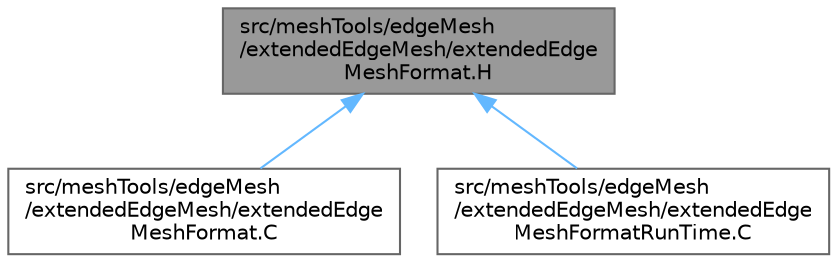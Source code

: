 digraph "src/meshTools/edgeMesh/extendedEdgeMesh/extendedEdgeMeshFormat.H"
{
 // LATEX_PDF_SIZE
  bgcolor="transparent";
  edge [fontname=Helvetica,fontsize=10,labelfontname=Helvetica,labelfontsize=10];
  node [fontname=Helvetica,fontsize=10,shape=box,height=0.2,width=0.4];
  Node1 [id="Node000001",label="src/meshTools/edgeMesh\l/extendedEdgeMesh/extendedEdge\lMeshFormat.H",height=0.2,width=0.4,color="gray40", fillcolor="grey60", style="filled", fontcolor="black",tooltip=" "];
  Node1 -> Node2 [id="edge1_Node000001_Node000002",dir="back",color="steelblue1",style="solid",tooltip=" "];
  Node2 [id="Node000002",label="src/meshTools/edgeMesh\l/extendedEdgeMesh/extendedEdge\lMeshFormat.C",height=0.2,width=0.4,color="grey40", fillcolor="white", style="filled",URL="$extendedEdgeMeshFormat_8C.html",tooltip=" "];
  Node1 -> Node3 [id="edge2_Node000001_Node000003",dir="back",color="steelblue1",style="solid",tooltip=" "];
  Node3 [id="Node000003",label="src/meshTools/edgeMesh\l/extendedEdgeMesh/extendedEdge\lMeshFormatRunTime.C",height=0.2,width=0.4,color="grey40", fillcolor="white", style="filled",URL="$extendedEdgeMeshFormatRunTime_8C.html",tooltip=" "];
}
